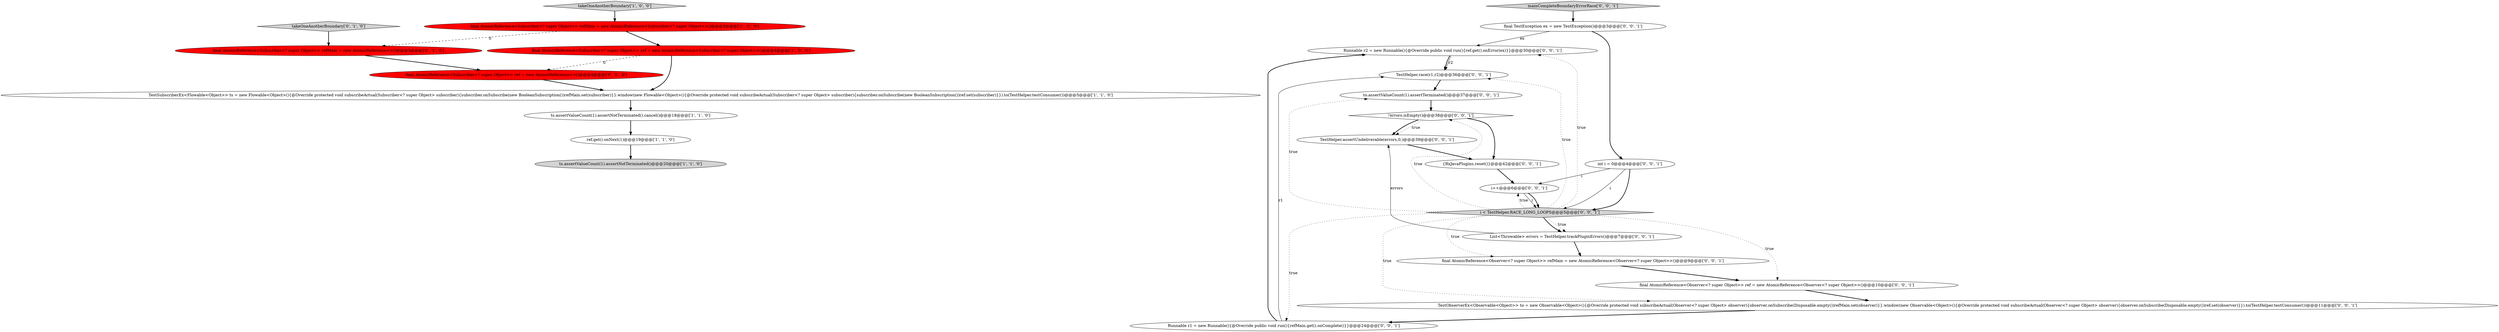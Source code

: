 digraph {
6 [style = filled, label = "ts.assertValueCount(1).assertNotTerminated()@@@20@@@['1', '1', '0']", fillcolor = lightgray, shape = ellipse image = "AAA0AAABBB1BBB"];
14 [style = filled, label = "Runnable r2 = new Runnable(){@Override public void run(){ref.get().onError(ex)}}@@@30@@@['0', '0', '1']", fillcolor = white, shape = ellipse image = "AAA0AAABBB3BBB"];
25 [style = filled, label = "i++@@@6@@@['0', '0', '1']", fillcolor = white, shape = ellipse image = "AAA0AAABBB3BBB"];
8 [style = filled, label = "final AtomicReference<Subscriber<? super Object>> ref = new AtomicReference<>()@@@4@@@['0', '1', '0']", fillcolor = red, shape = ellipse image = "AAA1AAABBB2BBB"];
20 [style = filled, label = "TestHelper.assertUndeliverable(errors,0,)@@@39@@@['0', '0', '1']", fillcolor = white, shape = ellipse image = "AAA0AAABBB3BBB"];
13 [style = filled, label = "mainCompleteBoundaryErrorRace['0', '0', '1']", fillcolor = lightgray, shape = diamond image = "AAA0AAABBB3BBB"];
2 [style = filled, label = "final AtomicReference<Subscriber<? super Object>> refMain = new AtomicReference<Subscriber<? super Object>>()@@@3@@@['1', '0', '0']", fillcolor = red, shape = ellipse image = "AAA1AAABBB1BBB"];
11 [style = filled, label = "int i = 0@@@4@@@['0', '0', '1']", fillcolor = white, shape = ellipse image = "AAA0AAABBB3BBB"];
23 [style = filled, label = "to.assertValueCount(1).assertTerminated()@@@37@@@['0', '0', '1']", fillcolor = white, shape = ellipse image = "AAA0AAABBB3BBB"];
1 [style = filled, label = "ref.get().onNext(1)@@@19@@@['1', '1', '0']", fillcolor = white, shape = ellipse image = "AAA0AAABBB1BBB"];
22 [style = filled, label = "TestHelper.race(r1,r2)@@@36@@@['0', '0', '1']", fillcolor = white, shape = ellipse image = "AAA0AAABBB3BBB"];
21 [style = filled, label = "TestObserverEx<Observable<Object>> to = new Observable<Object>(){@Override protected void subscribeActual(Observer<? super Object> observer){observer.onSubscribe(Disposable.empty())refMain.set(observer)}}.window(new Observable<Object>(){@Override protected void subscribeActual(Observer<? super Object> observer){observer.onSubscribe(Disposable.empty())ref.set(observer)}}).to(TestHelper.testConsumer())@@@11@@@['0', '0', '1']", fillcolor = white, shape = ellipse image = "AAA0AAABBB3BBB"];
0 [style = filled, label = "takeOneAnotherBoundary['1', '0', '0']", fillcolor = lightgray, shape = diamond image = "AAA0AAABBB1BBB"];
15 [style = filled, label = "final TestException ex = new TestException()@@@3@@@['0', '0', '1']", fillcolor = white, shape = ellipse image = "AAA0AAABBB3BBB"];
5 [style = filled, label = "TestSubscriberEx<Flowable<Object>> ts = new Flowable<Object>(){@Override protected void subscribeActual(Subscriber<? super Object> subscriber){subscriber.onSubscribe(new BooleanSubscription())refMain.set(subscriber)}}.window(new Flowable<Object>(){@Override protected void subscribeActual(Subscriber<? super Object> subscriber){subscriber.onSubscribe(new BooleanSubscription())ref.set(subscriber)}}).to(TestHelper.testConsumer())@@@5@@@['1', '1', '0']", fillcolor = white, shape = ellipse image = "AAA0AAABBB1BBB"];
9 [style = filled, label = "final AtomicReference<Subscriber<? super Object>> refMain = new AtomicReference<>()@@@3@@@['0', '1', '0']", fillcolor = red, shape = ellipse image = "AAA1AAABBB2BBB"];
7 [style = filled, label = "takeOneAnotherBoundary['0', '1', '0']", fillcolor = lightgray, shape = diamond image = "AAA0AAABBB2BBB"];
18 [style = filled, label = "{RxJavaPlugins.reset()}@@@42@@@['0', '0', '1']", fillcolor = white, shape = ellipse image = "AAA0AAABBB3BBB"];
17 [style = filled, label = "final AtomicReference<Observer<? super Object>> refMain = new AtomicReference<Observer<? super Object>>()@@@9@@@['0', '0', '1']", fillcolor = white, shape = ellipse image = "AAA0AAABBB3BBB"];
19 [style = filled, label = "i < TestHelper.RACE_LONG_LOOPS@@@5@@@['0', '0', '1']", fillcolor = lightgray, shape = diamond image = "AAA0AAABBB3BBB"];
4 [style = filled, label = "final AtomicReference<Subscriber<? super Object>> ref = new AtomicReference<Subscriber<? super Object>>()@@@4@@@['1', '0', '0']", fillcolor = red, shape = ellipse image = "AAA1AAABBB1BBB"];
10 [style = filled, label = "Runnable r1 = new Runnable(){@Override public void run(){refMain.get().onComplete()}}@@@24@@@['0', '0', '1']", fillcolor = white, shape = ellipse image = "AAA0AAABBB3BBB"];
12 [style = filled, label = "final AtomicReference<Observer<? super Object>> ref = new AtomicReference<Observer<? super Object>>()@@@10@@@['0', '0', '1']", fillcolor = white, shape = ellipse image = "AAA0AAABBB3BBB"];
3 [style = filled, label = "ts.assertValueCount(1).assertNotTerminated().cancel()@@@18@@@['1', '1', '0']", fillcolor = white, shape = ellipse image = "AAA0AAABBB1BBB"];
16 [style = filled, label = "!errors.isEmpty()@@@38@@@['0', '0', '1']", fillcolor = white, shape = diamond image = "AAA0AAABBB3BBB"];
24 [style = filled, label = "List<Throwable> errors = TestHelper.trackPluginErrors()@@@7@@@['0', '0', '1']", fillcolor = white, shape = ellipse image = "AAA0AAABBB3BBB"];
19->10 [style = dotted, label="true"];
5->3 [style = bold, label=""];
21->10 [style = bold, label=""];
19->14 [style = dotted, label="true"];
23->16 [style = bold, label=""];
14->22 [style = solid, label="r2"];
16->18 [style = bold, label=""];
19->25 [style = dotted, label="true"];
25->19 [style = solid, label="i"];
3->1 [style = bold, label=""];
10->14 [style = bold, label=""];
19->17 [style = dotted, label="true"];
12->21 [style = bold, label=""];
0->2 [style = bold, label=""];
14->22 [style = bold, label=""];
19->12 [style = dotted, label="true"];
19->23 [style = dotted, label="true"];
16->20 [style = dotted, label="true"];
11->25 [style = solid, label="i"];
19->21 [style = dotted, label="true"];
19->24 [style = dotted, label="true"];
11->19 [style = bold, label=""];
9->8 [style = bold, label=""];
2->4 [style = bold, label=""];
22->23 [style = bold, label=""];
10->22 [style = solid, label="r1"];
19->24 [style = bold, label=""];
7->9 [style = bold, label=""];
20->18 [style = bold, label=""];
17->12 [style = bold, label=""];
1->6 [style = bold, label=""];
15->11 [style = bold, label=""];
8->5 [style = bold, label=""];
24->20 [style = solid, label="errors"];
2->9 [style = dashed, label="0"];
11->19 [style = solid, label="i"];
24->17 [style = bold, label=""];
25->19 [style = bold, label=""];
19->22 [style = dotted, label="true"];
18->25 [style = bold, label=""];
19->16 [style = dotted, label="true"];
4->8 [style = dashed, label="0"];
15->14 [style = solid, label="ex"];
13->15 [style = bold, label=""];
16->20 [style = bold, label=""];
4->5 [style = bold, label=""];
}
